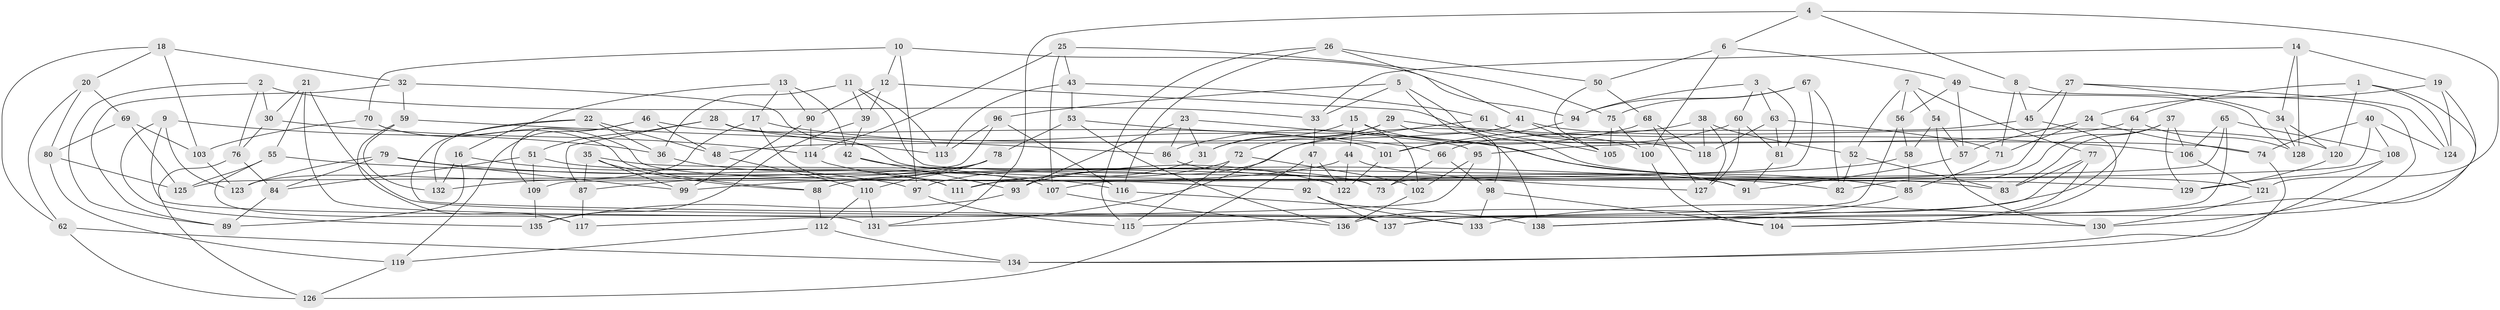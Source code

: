 // coarse degree distribution, {4: 0.14285714285714285, 5: 0.23214285714285715, 8: 0.14285714285714285, 7: 0.125, 6: 0.32142857142857145, 3: 0.017857142857142856, 9: 0.017857142857142856}
// Generated by graph-tools (version 1.1) at 2025/38/03/04/25 23:38:13]
// undirected, 138 vertices, 276 edges
graph export_dot {
  node [color=gray90,style=filled];
  1;
  2;
  3;
  4;
  5;
  6;
  7;
  8;
  9;
  10;
  11;
  12;
  13;
  14;
  15;
  16;
  17;
  18;
  19;
  20;
  21;
  22;
  23;
  24;
  25;
  26;
  27;
  28;
  29;
  30;
  31;
  32;
  33;
  34;
  35;
  36;
  37;
  38;
  39;
  40;
  41;
  42;
  43;
  44;
  45;
  46;
  47;
  48;
  49;
  50;
  51;
  52;
  53;
  54;
  55;
  56;
  57;
  58;
  59;
  60;
  61;
  62;
  63;
  64;
  65;
  66;
  67;
  68;
  69;
  70;
  71;
  72;
  73;
  74;
  75;
  76;
  77;
  78;
  79;
  80;
  81;
  82;
  83;
  84;
  85;
  86;
  87;
  88;
  89;
  90;
  91;
  92;
  93;
  94;
  95;
  96;
  97;
  98;
  99;
  100;
  101;
  102;
  103;
  104;
  105;
  106;
  107;
  108;
  109;
  110;
  111;
  112;
  113;
  114;
  115;
  116;
  117;
  118;
  119;
  120;
  121;
  122;
  123;
  124;
  125;
  126;
  127;
  128;
  129;
  130;
  131;
  132;
  133;
  134;
  135;
  136;
  137;
  138;
  1 -- 120;
  1 -- 124;
  1 -- 64;
  1 -- 138;
  2 -- 33;
  2 -- 30;
  2 -- 76;
  2 -- 89;
  3 -- 63;
  3 -- 60;
  3 -- 81;
  3 -- 94;
  4 -- 131;
  4 -- 6;
  4 -- 8;
  4 -- 121;
  5 -- 33;
  5 -- 98;
  5 -- 96;
  5 -- 121;
  6 -- 100;
  6 -- 50;
  6 -- 49;
  7 -- 56;
  7 -- 52;
  7 -- 77;
  7 -- 54;
  8 -- 130;
  8 -- 45;
  8 -- 71;
  9 -- 123;
  9 -- 135;
  9 -- 36;
  9 -- 137;
  10 -- 97;
  10 -- 94;
  10 -- 70;
  10 -- 12;
  11 -- 36;
  11 -- 39;
  11 -- 113;
  11 -- 129;
  12 -- 90;
  12 -- 105;
  12 -- 39;
  13 -- 16;
  13 -- 42;
  13 -- 90;
  13 -- 17;
  14 -- 19;
  14 -- 33;
  14 -- 34;
  14 -- 128;
  15 -- 102;
  15 -- 44;
  15 -- 91;
  15 -- 31;
  16 -- 132;
  16 -- 89;
  16 -- 97;
  17 -- 111;
  17 -- 123;
  17 -- 66;
  18 -- 32;
  18 -- 20;
  18 -- 62;
  18 -- 103;
  19 -- 133;
  19 -- 24;
  19 -- 124;
  20 -- 80;
  20 -- 69;
  20 -- 62;
  21 -- 55;
  21 -- 131;
  21 -- 133;
  21 -- 30;
  22 -- 132;
  22 -- 48;
  22 -- 130;
  22 -- 36;
  23 -- 86;
  23 -- 31;
  23 -- 95;
  23 -- 93;
  24 -- 71;
  24 -- 74;
  24 -- 57;
  25 -- 43;
  25 -- 75;
  25 -- 114;
  25 -- 107;
  26 -- 41;
  26 -- 115;
  26 -- 116;
  26 -- 50;
  27 -- 45;
  27 -- 73;
  27 -- 34;
  27 -- 124;
  28 -- 74;
  28 -- 87;
  28 -- 113;
  28 -- 51;
  29 -- 31;
  29 -- 72;
  29 -- 138;
  29 -- 106;
  30 -- 76;
  30 -- 114;
  31 -- 111;
  32 -- 59;
  32 -- 83;
  32 -- 89;
  33 -- 47;
  34 -- 120;
  34 -- 128;
  35 -- 87;
  35 -- 88;
  35 -- 73;
  35 -- 99;
  36 -- 111;
  37 -- 82;
  37 -- 83;
  37 -- 106;
  37 -- 129;
  38 -- 127;
  38 -- 93;
  38 -- 52;
  38 -- 118;
  39 -- 42;
  39 -- 135;
  40 -- 124;
  40 -- 108;
  40 -- 74;
  40 -- 107;
  41 -- 105;
  41 -- 120;
  41 -- 48;
  42 -- 73;
  42 -- 93;
  43 -- 61;
  43 -- 53;
  43 -- 113;
  44 -- 127;
  44 -- 122;
  44 -- 99;
  45 -- 66;
  45 -- 104;
  46 -- 101;
  46 -- 48;
  46 -- 109;
  46 -- 119;
  47 -- 92;
  47 -- 122;
  47 -- 126;
  48 -- 110;
  49 -- 56;
  49 -- 128;
  49 -- 57;
  50 -- 68;
  50 -- 105;
  51 -- 107;
  51 -- 84;
  51 -- 109;
  52 -- 83;
  52 -- 82;
  53 -- 136;
  53 -- 85;
  53 -- 78;
  54 -- 57;
  54 -- 130;
  54 -- 58;
  55 -- 82;
  55 -- 125;
  55 -- 117;
  56 -- 115;
  56 -- 58;
  57 -- 91;
  58 -- 85;
  58 -- 88;
  59 -- 132;
  59 -- 86;
  59 -- 117;
  60 -- 127;
  60 -- 81;
  60 -- 101;
  61 -- 100;
  61 -- 118;
  61 -- 131;
  62 -- 134;
  62 -- 126;
  63 -- 118;
  63 -- 81;
  63 -- 71;
  64 -- 128;
  64 -- 136;
  64 -- 95;
  65 -- 137;
  65 -- 108;
  65 -- 111;
  65 -- 106;
  66 -- 73;
  66 -- 98;
  67 -- 94;
  67 -- 109;
  67 -- 82;
  67 -- 75;
  68 -- 86;
  68 -- 118;
  68 -- 127;
  69 -- 103;
  69 -- 125;
  69 -- 80;
  70 -- 103;
  70 -- 88;
  70 -- 92;
  71 -- 85;
  72 -- 97;
  72 -- 115;
  72 -- 102;
  74 -- 134;
  75 -- 100;
  75 -- 105;
  76 -- 126;
  76 -- 84;
  77 -- 83;
  77 -- 137;
  77 -- 104;
  78 -- 87;
  78 -- 110;
  78 -- 132;
  79 -- 123;
  79 -- 84;
  79 -- 99;
  79 -- 116;
  80 -- 125;
  80 -- 119;
  81 -- 91;
  84 -- 89;
  85 -- 138;
  86 -- 91;
  87 -- 117;
  88 -- 112;
  90 -- 99;
  90 -- 114;
  92 -- 133;
  92 -- 137;
  93 -- 135;
  94 -- 101;
  95 -- 102;
  95 -- 117;
  96 -- 113;
  96 -- 125;
  96 -- 116;
  97 -- 115;
  98 -- 104;
  98 -- 133;
  100 -- 104;
  101 -- 122;
  102 -- 136;
  103 -- 123;
  106 -- 121;
  107 -- 136;
  108 -- 134;
  108 -- 129;
  109 -- 135;
  110 -- 131;
  110 -- 112;
  112 -- 134;
  112 -- 119;
  114 -- 122;
  116 -- 138;
  119 -- 126;
  120 -- 129;
  121 -- 130;
}
